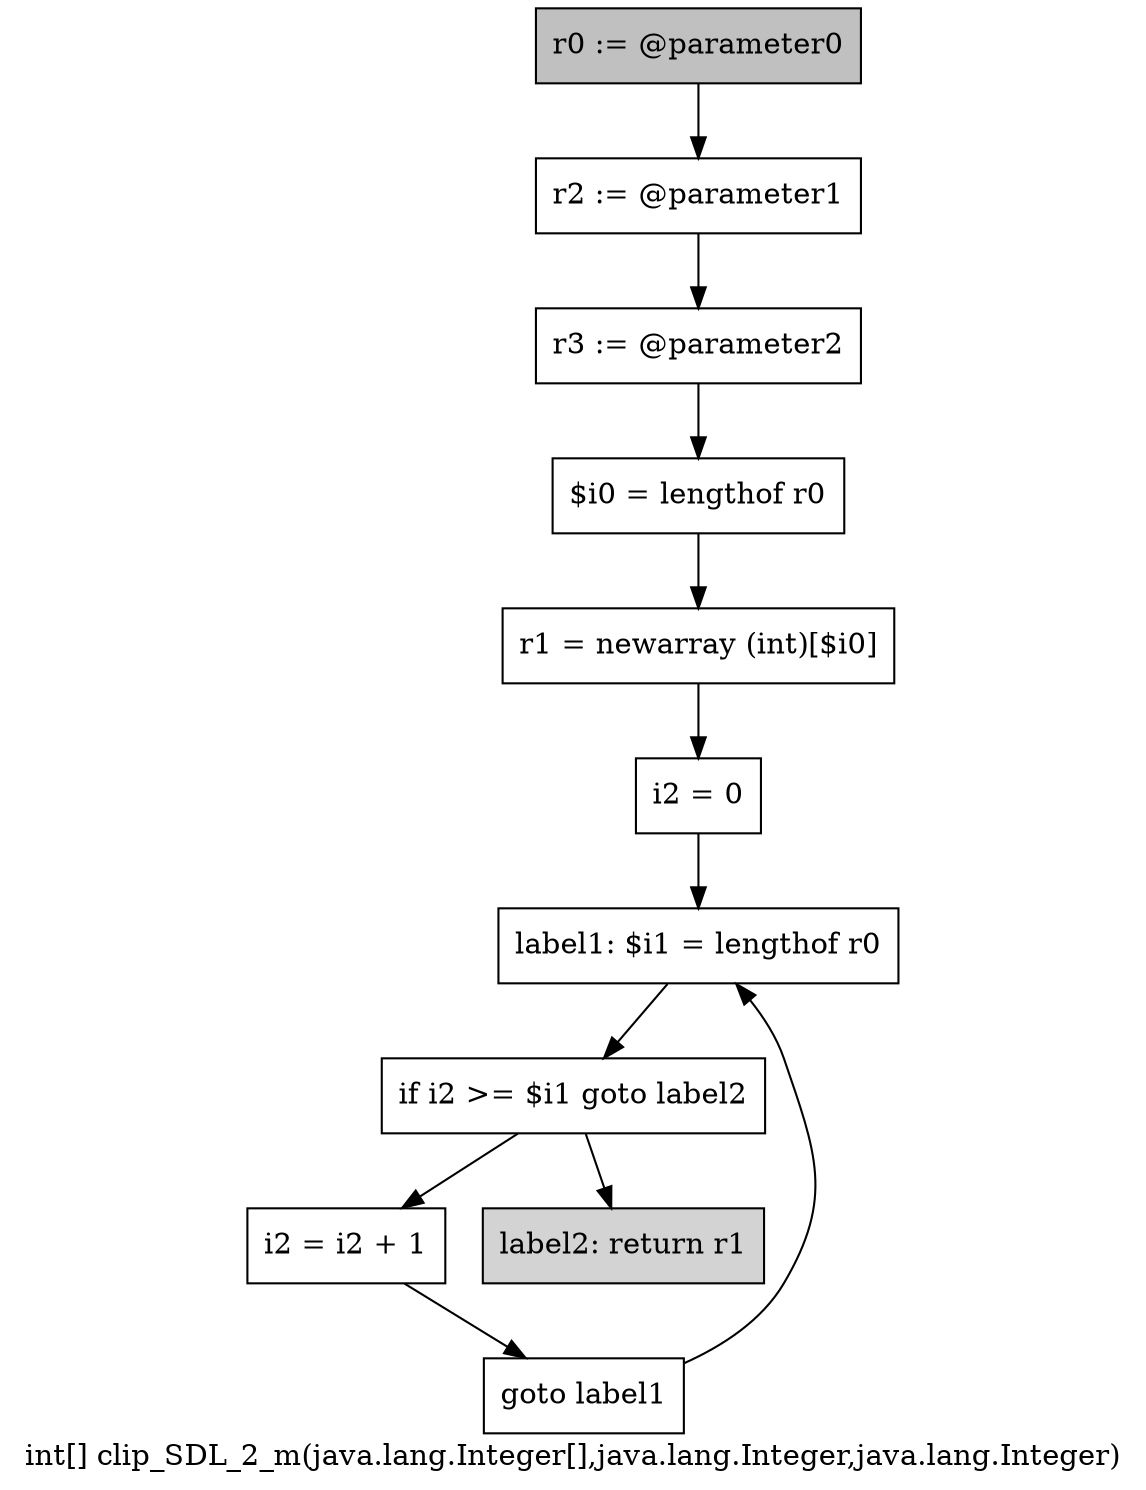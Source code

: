 digraph "int[] clip_SDL_2_m(java.lang.Integer[],java.lang.Integer,java.lang.Integer)" {
    label="int[] clip_SDL_2_m(java.lang.Integer[],java.lang.Integer,java.lang.Integer)";
    node [shape=box];
    "0" [style=filled,fillcolor=gray,label="r0 := @parameter0",];
    "1" [label="r2 := @parameter1",];
    "0"->"1";
    "2" [label="r3 := @parameter2",];
    "1"->"2";
    "3" [label="$i0 = lengthof r0",];
    "2"->"3";
    "4" [label="r1 = newarray (int)[$i0]",];
    "3"->"4";
    "5" [label="i2 = 0",];
    "4"->"5";
    "6" [label="label1: $i1 = lengthof r0",];
    "5"->"6";
    "7" [label="if i2 >= $i1 goto label2",];
    "6"->"7";
    "8" [label="i2 = i2 + 1",];
    "7"->"8";
    "10" [style=filled,fillcolor=lightgray,label="label2: return r1",];
    "7"->"10";
    "9" [label="goto label1",];
    "8"->"9";
    "9"->"6";
}
